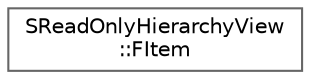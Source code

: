 digraph "Graphical Class Hierarchy"
{
 // INTERACTIVE_SVG=YES
 // LATEX_PDF_SIZE
  bgcolor="transparent";
  edge [fontname=Helvetica,fontsize=10,labelfontname=Helvetica,labelfontsize=10];
  node [fontname=Helvetica,fontsize=10,shape=box,height=0.2,width=0.4];
  rankdir="LR";
  Node0 [id="Node000000",label="SReadOnlyHierarchyView\l::FItem",height=0.2,width=0.4,color="grey40", fillcolor="white", style="filled",URL="$d0/d10/structSReadOnlyHierarchyView_1_1FItem.html",tooltip=" "];
}
